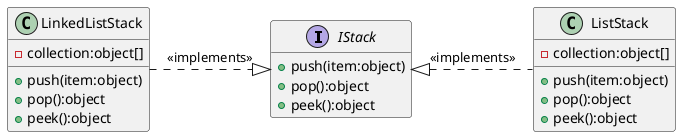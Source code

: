 @startuml title Object Stack 
interface IStack{
    +push(item:object)
    +pop():object
    +peek():object
}
class LinkedListStack{
    -collection:object[]
    +push(item:object)
    +pop():object
    +peek():object

}
class ListStack{
    -collection:object[]
    +push(item:object)
    +pop():object
    +peek():object
    
}

ListStack -.l-|> IStack : <<implements>>
LinkedListStack -.r-|> IStack : <<implements>>

hide empty members
@enduml